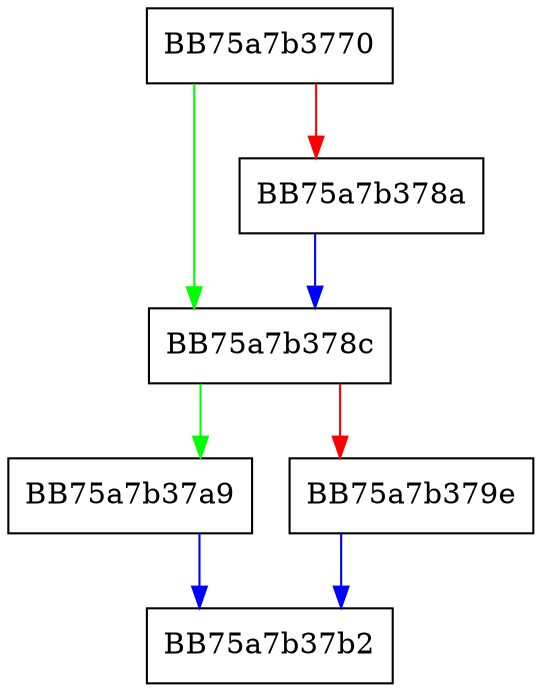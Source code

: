 digraph FPU_fst_single {
  node [shape="box"];
  graph [splines=ortho];
  BB75a7b3770 -> BB75a7b378c [color="green"];
  BB75a7b3770 -> BB75a7b378a [color="red"];
  BB75a7b378a -> BB75a7b378c [color="blue"];
  BB75a7b378c -> BB75a7b37a9 [color="green"];
  BB75a7b378c -> BB75a7b379e [color="red"];
  BB75a7b379e -> BB75a7b37b2 [color="blue"];
  BB75a7b37a9 -> BB75a7b37b2 [color="blue"];
}